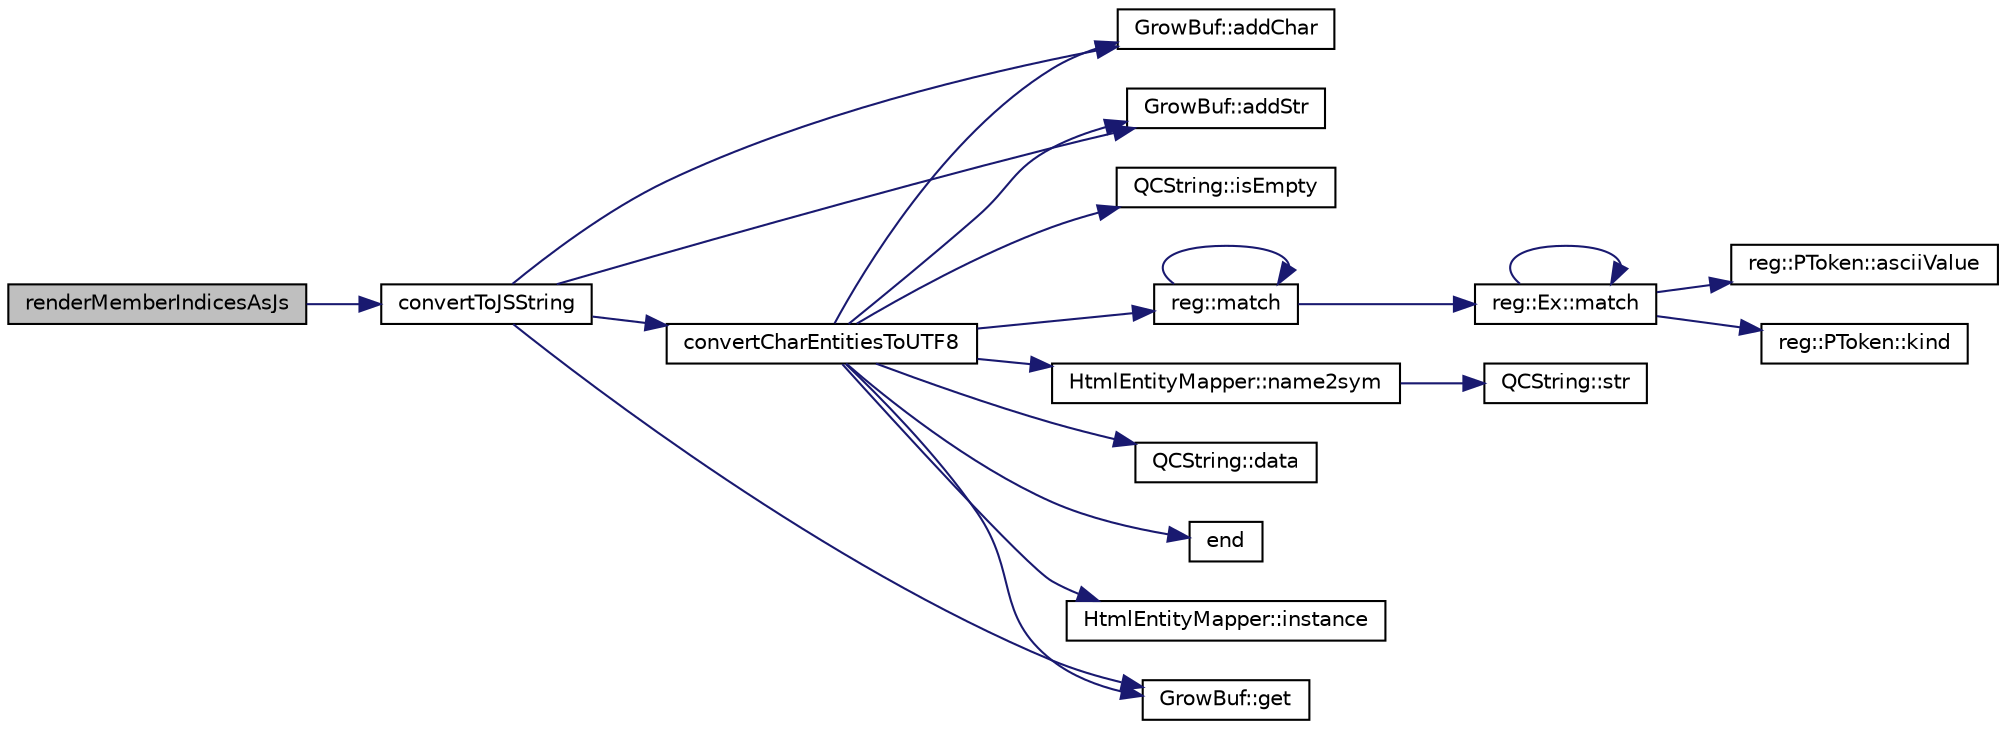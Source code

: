digraph "renderMemberIndicesAsJs"
{
 // LATEX_PDF_SIZE
  edge [fontname="Helvetica",fontsize="10",labelfontname="Helvetica",labelfontsize="10"];
  node [fontname="Helvetica",fontsize="10",shape=record];
  rankdir="LR";
  Node1 [label="renderMemberIndicesAsJs",height=0.2,width=0.4,color="black", fillcolor="grey75", style="filled", fontcolor="black",tooltip=" "];
  Node1 -> Node2 [color="midnightblue",fontsize="10",style="solid"];
  Node2 [label="convertToJSString",height=0.2,width=0.4,color="black", fillcolor="white", style="filled",URL="$util_8cpp.html#a8f3e481e1b1d0260a8561aa16e19e62e",tooltip=" "];
  Node2 -> Node3 [color="midnightblue",fontsize="10",style="solid"];
  Node3 [label="GrowBuf::addChar",height=0.2,width=0.4,color="black", fillcolor="white", style="filled",URL="$classGrowBuf.html#a46b4677f555d2abc718f26e71a59efda",tooltip=" "];
  Node2 -> Node4 [color="midnightblue",fontsize="10",style="solid"];
  Node4 [label="GrowBuf::addStr",height=0.2,width=0.4,color="black", fillcolor="white", style="filled",URL="$classGrowBuf.html#a5e0ff6d9f7a7139725d77a9d669340f3",tooltip=" "];
  Node2 -> Node5 [color="midnightblue",fontsize="10",style="solid"];
  Node5 [label="convertCharEntitiesToUTF8",height=0.2,width=0.4,color="black", fillcolor="white", style="filled",URL="$util_8cpp.html#afb36c9b4d9962a775c9113434fedd520",tooltip=" "];
  Node5 -> Node3 [color="midnightblue",fontsize="10",style="solid"];
  Node5 -> Node4 [color="midnightblue",fontsize="10",style="solid"];
  Node5 -> Node6 [color="midnightblue",fontsize="10",style="solid"];
  Node6 [label="QCString::data",height=0.2,width=0.4,color="black", fillcolor="white", style="filled",URL="$classQCString.html#ac3aa3ac1a1c36d3305eba22a2eb0d098",tooltip=" "];
  Node5 -> Node7 [color="midnightblue",fontsize="10",style="solid"];
  Node7 [label="end",height=0.2,width=0.4,color="black", fillcolor="white", style="filled",URL="$dir_8cpp.html#abb4720f72b574f81dc4f7aea0e653a64",tooltip=" "];
  Node5 -> Node8 [color="midnightblue",fontsize="10",style="solid"];
  Node8 [label="GrowBuf::get",height=0.2,width=0.4,color="black", fillcolor="white", style="filled",URL="$classGrowBuf.html#a88d6408723b8c1a58187f24da81dfd5e",tooltip=" "];
  Node5 -> Node9 [color="midnightblue",fontsize="10",style="solid"];
  Node9 [label="HtmlEntityMapper::instance",height=0.2,width=0.4,color="black", fillcolor="white", style="filled",URL="$classHtmlEntityMapper.html#ae6ddba77b763691a6e3a1c9021e8d944",tooltip=" "];
  Node5 -> Node10 [color="midnightblue",fontsize="10",style="solid"];
  Node10 [label="QCString::isEmpty",height=0.2,width=0.4,color="black", fillcolor="white", style="filled",URL="$classQCString.html#a621c4090d69ad7d05ef8e5234376c3d8",tooltip=" "];
  Node5 -> Node11 [color="midnightblue",fontsize="10",style="solid"];
  Node11 [label="reg::match",height=0.2,width=0.4,color="black", fillcolor="white", style="filled",URL="$namespacereg.html#a1a29dcc7e2ccf462503adc5d496881ae",tooltip=" "];
  Node11 -> Node11 [color="midnightblue",fontsize="10",style="solid"];
  Node11 -> Node12 [color="midnightblue",fontsize="10",style="solid"];
  Node12 [label="reg::Ex::match",height=0.2,width=0.4,color="black", fillcolor="white", style="filled",URL="$classreg_1_1Ex.html#a9fc6293038a87e8995a13c0fdfd11499",tooltip=" "];
  Node12 -> Node13 [color="midnightblue",fontsize="10",style="solid"];
  Node13 [label="reg::PToken::asciiValue",height=0.2,width=0.4,color="black", fillcolor="white", style="filled",URL="$classreg_1_1PToken.html#a34589c92a4e8ff59eb14c5536e760929",tooltip=" "];
  Node12 -> Node14 [color="midnightblue",fontsize="10",style="solid"];
  Node14 [label="reg::PToken::kind",height=0.2,width=0.4,color="black", fillcolor="white", style="filled",URL="$classreg_1_1PToken.html#a5b947291aff91a346d6526074989a9fa",tooltip=" "];
  Node12 -> Node12 [color="midnightblue",fontsize="10",style="solid"];
  Node5 -> Node15 [color="midnightblue",fontsize="10",style="solid"];
  Node15 [label="HtmlEntityMapper::name2sym",height=0.2,width=0.4,color="black", fillcolor="white", style="filled",URL="$classHtmlEntityMapper.html#ae5a015b9df7e2e99420e8fe7d4adbd71",tooltip="Give code of the requested HTML entity name."];
  Node15 -> Node16 [color="midnightblue",fontsize="10",style="solid"];
  Node16 [label="QCString::str",height=0.2,width=0.4,color="black", fillcolor="white", style="filled",URL="$classQCString.html#a9824b07232eea418ab3b3e7dc3178eec",tooltip=" "];
  Node2 -> Node8 [color="midnightblue",fontsize="10",style="solid"];
}
